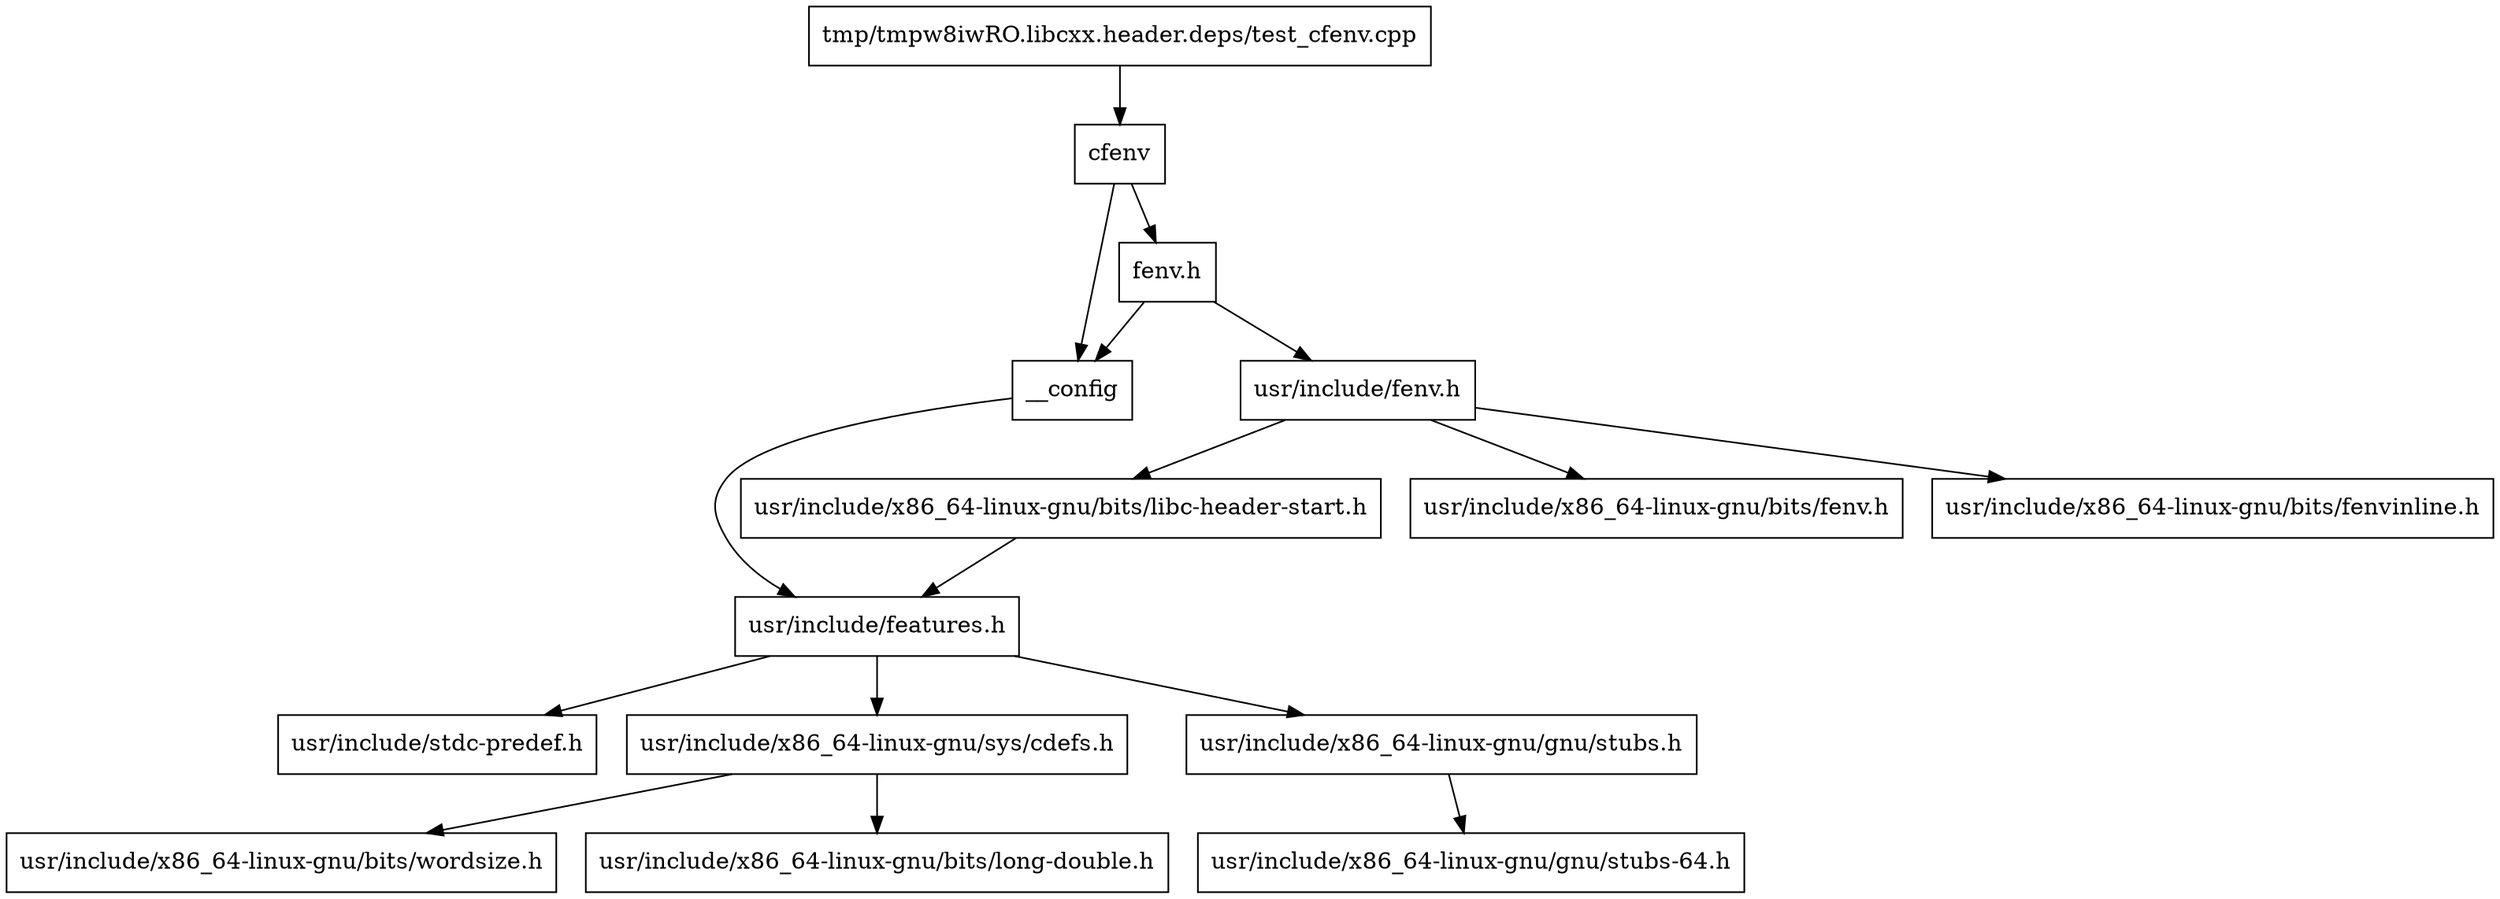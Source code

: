 digraph "dependencies" {
  header_1 [ shape="box", label="cfenv"];
  header_0 [ shape="box", label="tmp/tmpw8iwRO.libcxx.header.deps/test_cfenv.cpp"];
  header_2 [ shape="box", label="__config"];
  header_3 [ shape="box", label="usr/include/features.h"];
  header_4 [ shape="box", label="usr/include/stdc-predef.h"];
  header_5 [ shape="box", label="usr/include/x86_64-linux-gnu/sys/cdefs.h"];
  header_6 [ shape="box", label="usr/include/x86_64-linux-gnu/bits/wordsize.h"];
  header_7 [ shape="box", label="usr/include/x86_64-linux-gnu/bits/long-double.h"];
  header_8 [ shape="box", label="usr/include/x86_64-linux-gnu/gnu/stubs.h"];
  header_9 [ shape="box", label="usr/include/x86_64-linux-gnu/gnu/stubs-64.h"];
  header_11 [ shape="box", label="fenv.h"];
  header_12 [ shape="box", label="usr/include/fenv.h"];
  header_13 [ shape="box", label="usr/include/x86_64-linux-gnu/bits/libc-header-start.h"];
  header_14 [ shape="box", label="usr/include/x86_64-linux-gnu/bits/fenv.h"];
  header_15 [ shape="box", label="usr/include/x86_64-linux-gnu/bits/fenvinline.h"];
  header_2 -> header_3;
  header_0 -> header_1;
  header_8 -> header_9;
  header_3 -> header_4;
  header_3 -> header_5;
  header_3 -> header_8;
  header_1 -> header_2;
  header_1 -> header_11;
  header_12 -> header_13;
  header_12 -> header_14;
  header_12 -> header_15;
  header_11 -> header_2;
  header_11 -> header_12;
  header_5 -> header_6;
  header_5 -> header_7;
  header_13 -> header_3;
}
